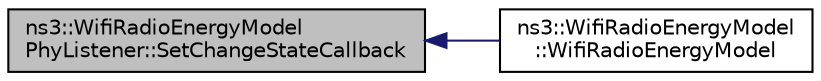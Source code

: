 digraph "ns3::WifiRadioEnergyModelPhyListener::SetChangeStateCallback"
{
  edge [fontname="Helvetica",fontsize="10",labelfontname="Helvetica",labelfontsize="10"];
  node [fontname="Helvetica",fontsize="10",shape=record];
  rankdir="LR";
  Node1 [label="ns3::WifiRadioEnergyModel\lPhyListener::SetChangeStateCallback",height=0.2,width=0.4,color="black", fillcolor="grey75", style="filled", fontcolor="black"];
  Node1 -> Node2 [dir="back",color="midnightblue",fontsize="10",style="solid"];
  Node2 [label="ns3::WifiRadioEnergyModel\l::WifiRadioEnergyModel",height=0.2,width=0.4,color="black", fillcolor="white", style="filled",URL="$dd/dd4/classns3_1_1WifiRadioEnergyModel.html#a6b0e21d95458627bd77d2dc7cbed349b"];
}
